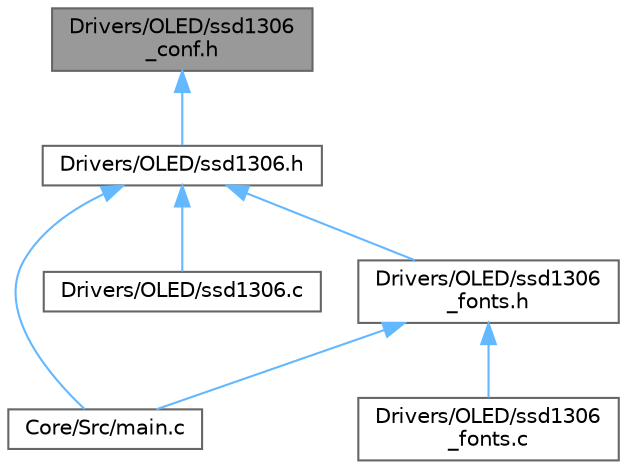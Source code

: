 digraph "Drivers/OLED/ssd1306_conf.h"
{
 // LATEX_PDF_SIZE
  bgcolor="transparent";
  edge [fontname=Helvetica,fontsize=10,labelfontname=Helvetica,labelfontsize=10];
  node [fontname=Helvetica,fontsize=10,shape=box,height=0.2,width=0.4];
  Node1 [id="Node000001",label="Drivers/OLED/ssd1306\l_conf.h",height=0.2,width=0.4,color="gray40", fillcolor="grey60", style="filled", fontcolor="black",tooltip="Файл для конфигурации OLED дисплея"];
  Node1 -> Node2 [id="edge1_Node000001_Node000002",dir="back",color="steelblue1",style="solid",tooltip=" "];
  Node2 [id="Node000002",label="Drivers/OLED/ssd1306.h",height=0.2,width=0.4,color="grey40", fillcolor="white", style="filled",URL="$ssd1306_8h.html",tooltip=" "];
  Node2 -> Node3 [id="edge2_Node000002_Node000003",dir="back",color="steelblue1",style="solid",tooltip=" "];
  Node3 [id="Node000003",label="Core/Src/main.c",height=0.2,width=0.4,color="grey40", fillcolor="white", style="filled",URL="$main_8c.html",tooltip="Основной файл программы, включающий в себя функции инициализации периферии, основной цикл программы и..."];
  Node2 -> Node4 [id="edge3_Node000002_Node000004",dir="back",color="steelblue1",style="solid",tooltip=" "];
  Node4 [id="Node000004",label="Drivers/OLED/ssd1306.c",height=0.2,width=0.4,color="grey40", fillcolor="white", style="filled",URL="$ssd1306_8c.html",tooltip=" "];
  Node2 -> Node5 [id="edge4_Node000002_Node000005",dir="back",color="steelblue1",style="solid",tooltip=" "];
  Node5 [id="Node000005",label="Drivers/OLED/ssd1306\l_fonts.h",height=0.2,width=0.4,color="grey40", fillcolor="white", style="filled",URL="$ssd1306__fonts_8h.html",tooltip=" "];
  Node5 -> Node3 [id="edge5_Node000005_Node000003",dir="back",color="steelblue1",style="solid",tooltip=" "];
  Node5 -> Node6 [id="edge6_Node000005_Node000006",dir="back",color="steelblue1",style="solid",tooltip=" "];
  Node6 [id="Node000006",label="Drivers/OLED/ssd1306\l_fonts.c",height=0.2,width=0.4,color="grey40", fillcolor="white", style="filled",URL="$ssd1306__fonts_8c.html",tooltip=" "];
}
